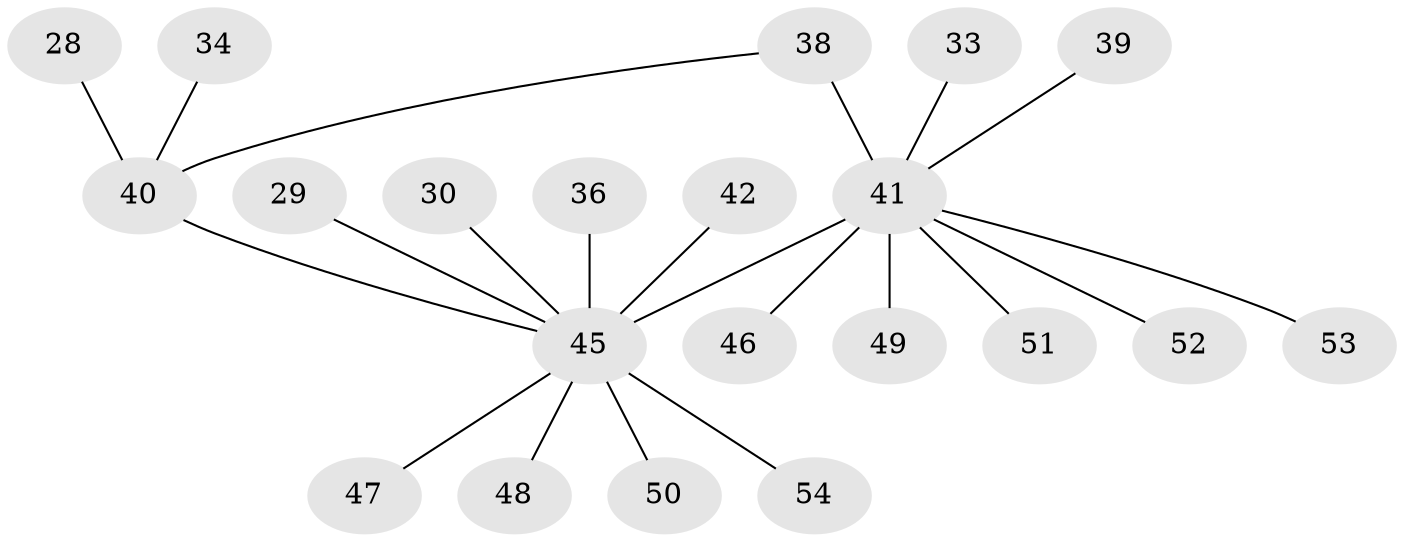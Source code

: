 // original degree distribution, {6: 0.05555555555555555, 8: 0.018518518518518517, 10: 0.018518518518518517, 5: 0.018518518518518517, 11: 0.018518518518518517, 2: 0.2037037037037037, 9: 0.018518518518518517, 3: 0.09259259259259259, 1: 0.5555555555555556}
// Generated by graph-tools (version 1.1) at 2025/58/03/04/25 21:58:02]
// undirected, 21 vertices, 21 edges
graph export_dot {
graph [start="1"]
  node [color=gray90,style=filled];
  28;
  29;
  30;
  33;
  34;
  36;
  38 [super="+4"];
  39 [super="+24"];
  40 [super="+9+13+15"];
  41 [super="+19+21+20+6+18+32"];
  42;
  45 [super="+12+11+17+23+27+44+43+16"];
  46;
  47;
  48;
  49;
  50;
  51;
  52;
  53 [super="+31"];
  54;
  28 -- 40;
  29 -- 45;
  30 -- 45;
  33 -- 41;
  34 -- 40;
  36 -- 45;
  38 -- 40;
  38 -- 41 [weight=3];
  39 -- 41;
  40 -- 45 [weight=4];
  41 -- 45 [weight=6];
  41 -- 49;
  41 -- 51;
  41 -- 52;
  41 -- 53;
  41 -- 46;
  42 -- 45;
  45 -- 47;
  45 -- 50;
  45 -- 48;
  45 -- 54;
}
